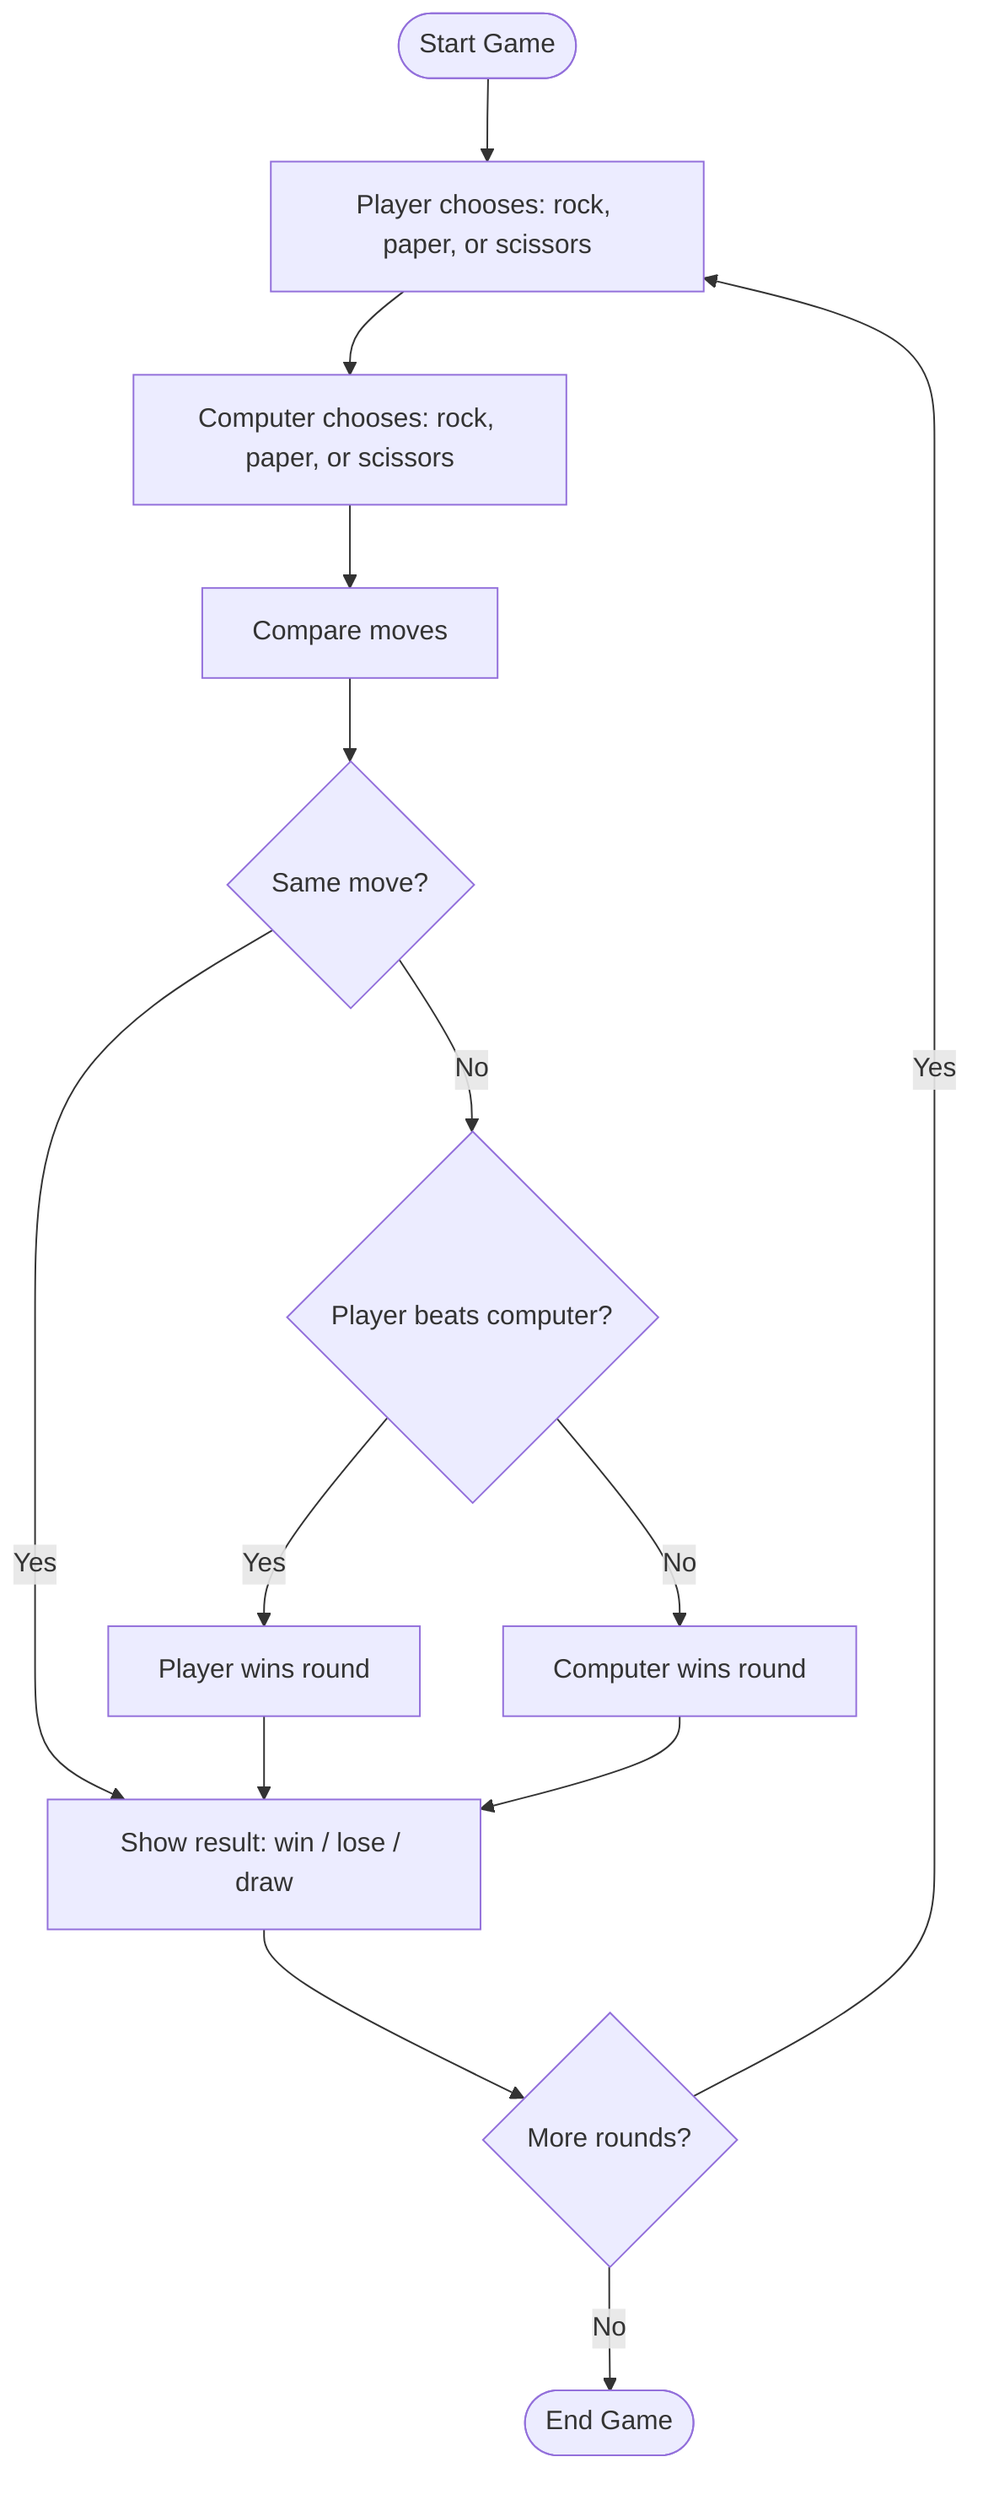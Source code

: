%% src\flowchart.mmd

flowchart TD
    Start([Start Game])
    PlayerMove[Player chooses: rock, paper, or scissors]
    ComputerMove[Computer chooses: rock, paper, or scissors]
    Judge[Compare moves]
    Draw{Same move?}
    PlayerWins{Player beats computer?}
    PlayerWin[Player wins round]
    ComputerWin[Computer wins round]
    Result[Show result: win / lose / draw]
    NextRound{More rounds?}
    End([End Game])

    Start --> PlayerMove
    PlayerMove --> ComputerMove
    ComputerMove --> Judge
    Judge --> Draw
    Draw -- Yes --> Result
    Draw -- No --> PlayerWins
    PlayerWins -- Yes --> PlayerWin
    PlayerWins -- No --> ComputerWin
    PlayerWin --> Result
    ComputerWin --> Result
    Result --> NextRound
    NextRound -- Yes --> PlayerMove
    NextRound -- No --> End